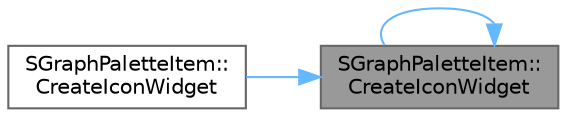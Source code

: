 digraph "SGraphPaletteItem::CreateIconWidget"
{
 // INTERACTIVE_SVG=YES
 // LATEX_PDF_SIZE
  bgcolor="transparent";
  edge [fontname=Helvetica,fontsize=10,labelfontname=Helvetica,labelfontsize=10];
  node [fontname=Helvetica,fontsize=10,shape=box,height=0.2,width=0.4];
  rankdir="RL";
  Node1 [id="Node000001",label="SGraphPaletteItem::\lCreateIconWidget",height=0.2,width=0.4,color="gray40", fillcolor="grey60", style="filled", fontcolor="black",tooltip="Creates an icon type widget, including big tooltip link."];
  Node1 -> Node2 [id="edge1_Node000001_Node000002",dir="back",color="steelblue1",style="solid",tooltip=" "];
  Node2 [id="Node000002",label="SGraphPaletteItem::\lCreateIconWidget",height=0.2,width=0.4,color="grey40", fillcolor="white", style="filled",URL="$db/de3/classSGraphPaletteItem.html#aed04ced49cb3fdc16de05fa4aa4f45ef",tooltip="Create an icon type widget."];
  Node1 -> Node1 [id="edge2_Node000001_Node000001",dir="back",color="steelblue1",style="solid",tooltip=" "];
}
